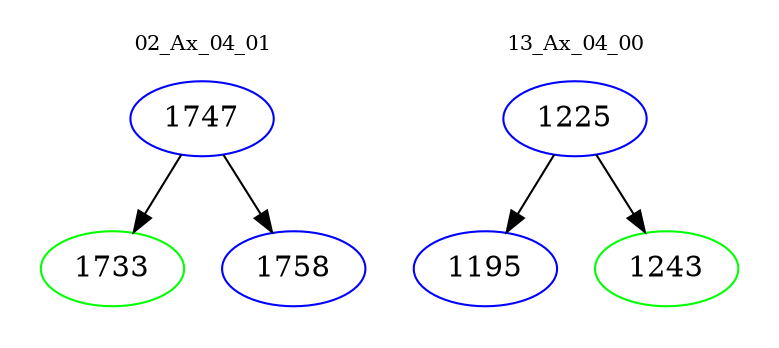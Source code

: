 digraph{
subgraph cluster_0 {
color = white
label = "02_Ax_04_01";
fontsize=10;
T0_1747 [label="1747", color="blue"]
T0_1747 -> T0_1733 [color="black"]
T0_1733 [label="1733", color="green"]
T0_1747 -> T0_1758 [color="black"]
T0_1758 [label="1758", color="blue"]
}
subgraph cluster_1 {
color = white
label = "13_Ax_04_00";
fontsize=10;
T1_1225 [label="1225", color="blue"]
T1_1225 -> T1_1195 [color="black"]
T1_1195 [label="1195", color="blue"]
T1_1225 -> T1_1243 [color="black"]
T1_1243 [label="1243", color="green"]
}
}
